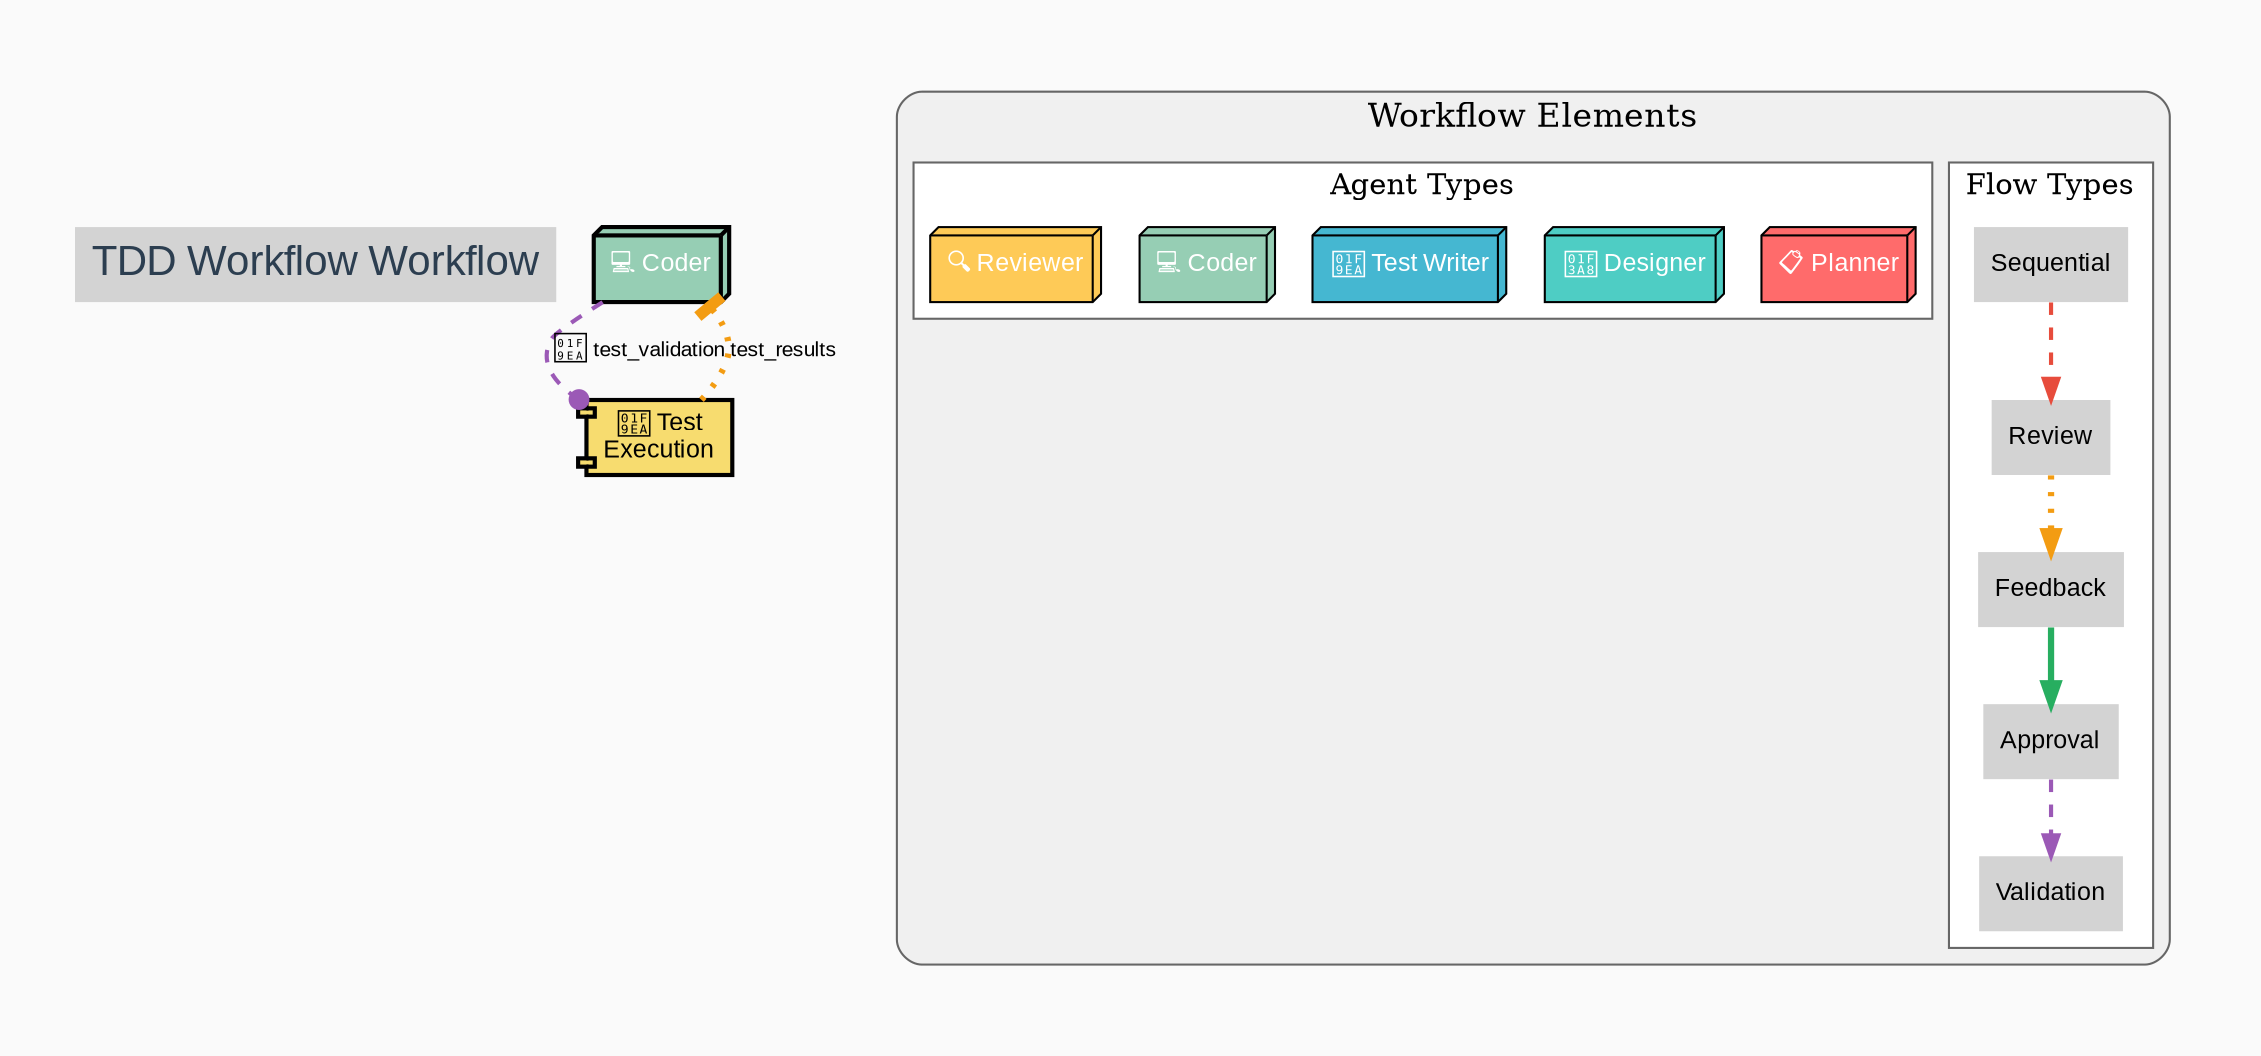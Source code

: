 // TDD Workflow Enhanced Visualization
digraph {
	bgcolor="#FAFAFA" pad=0.5 rankdir=TB size="16,24"
	node [fontname=Arial fontsize=12 style=filled]
	edge [fontname=Arial fontsize=10]
	title [label="TDD Workflow Workflow" fontcolor="#2C3E50" fontsize=20 shape=plaintext]
	coder_agent [label="💻 Coder" fillcolor="#96CEB4" fontcolor=white penwidth=2 shape=box3d]
	test_execution [label="🧪 Test\nExecution" fillcolor="#F7DC6F" fontcolor=black penwidth=2 shape=component]
	coder_agent -> test_execution [label="🧪 test_validation" arrowhead=dot arrowsize=1 color="#9B59B6" penwidth=2 style=dashed]
	test_execution -> coder_agent [label=test_results arrowhead=tee arrowsize=1.2 color="#F39C12" penwidth=3 style=dotted]
	subgraph cluster_legend {
		color="#666666" fillcolor="#F0F0F0" fontsize=16 label="Workflow Elements" style="filled,rounded"
		subgraph cluster_flows {
			fillcolor=white fontsize=14 label="Flow Types" style=filled
			legend_sequential [label=Sequential shape=plaintext]
			legend_review [label=Review shape=plaintext]
			legend_sequential -> legend_review [color="#E74C3C" penwidth=2 style=dashed]
			legend_feedback [label=Feedback shape=plaintext]
			legend_review -> legend_feedback [color="#F39C12" penwidth=3 style=dotted]
			legend_approval [label=Approval shape=plaintext]
			legend_feedback -> legend_approval [color="#27AE60" penwidth=3 style=bold]
			legend_validation [label=Validation shape=plaintext]
			legend_approval -> legend_validation [color="#9B59B6" penwidth=2 style=dashed]
		}
		subgraph cluster_agents_legend {
			fillcolor=white fontsize=14 label="Agent Types" style=filled
			legend_planner_agent [label="📋 Planner" fillcolor="#FF6B6B" fontcolor=white shape=box3d]
			legend_designer_agent [label="🎨 Designer" fillcolor="#4ECDC4" fontcolor=white shape=box3d]
			legend_test_writer_agent [label="🧪 Test Writer" fillcolor="#45B7D1" fontcolor=white shape=box3d]
			legend_coder_agent [label="💻 Coder" fillcolor="#96CEB4" fontcolor=white shape=box3d]
			legend_reviewer_agent [label="🔍 Reviewer" fillcolor="#FECA57" fontcolor=white shape=box3d]
		}
	}
}
